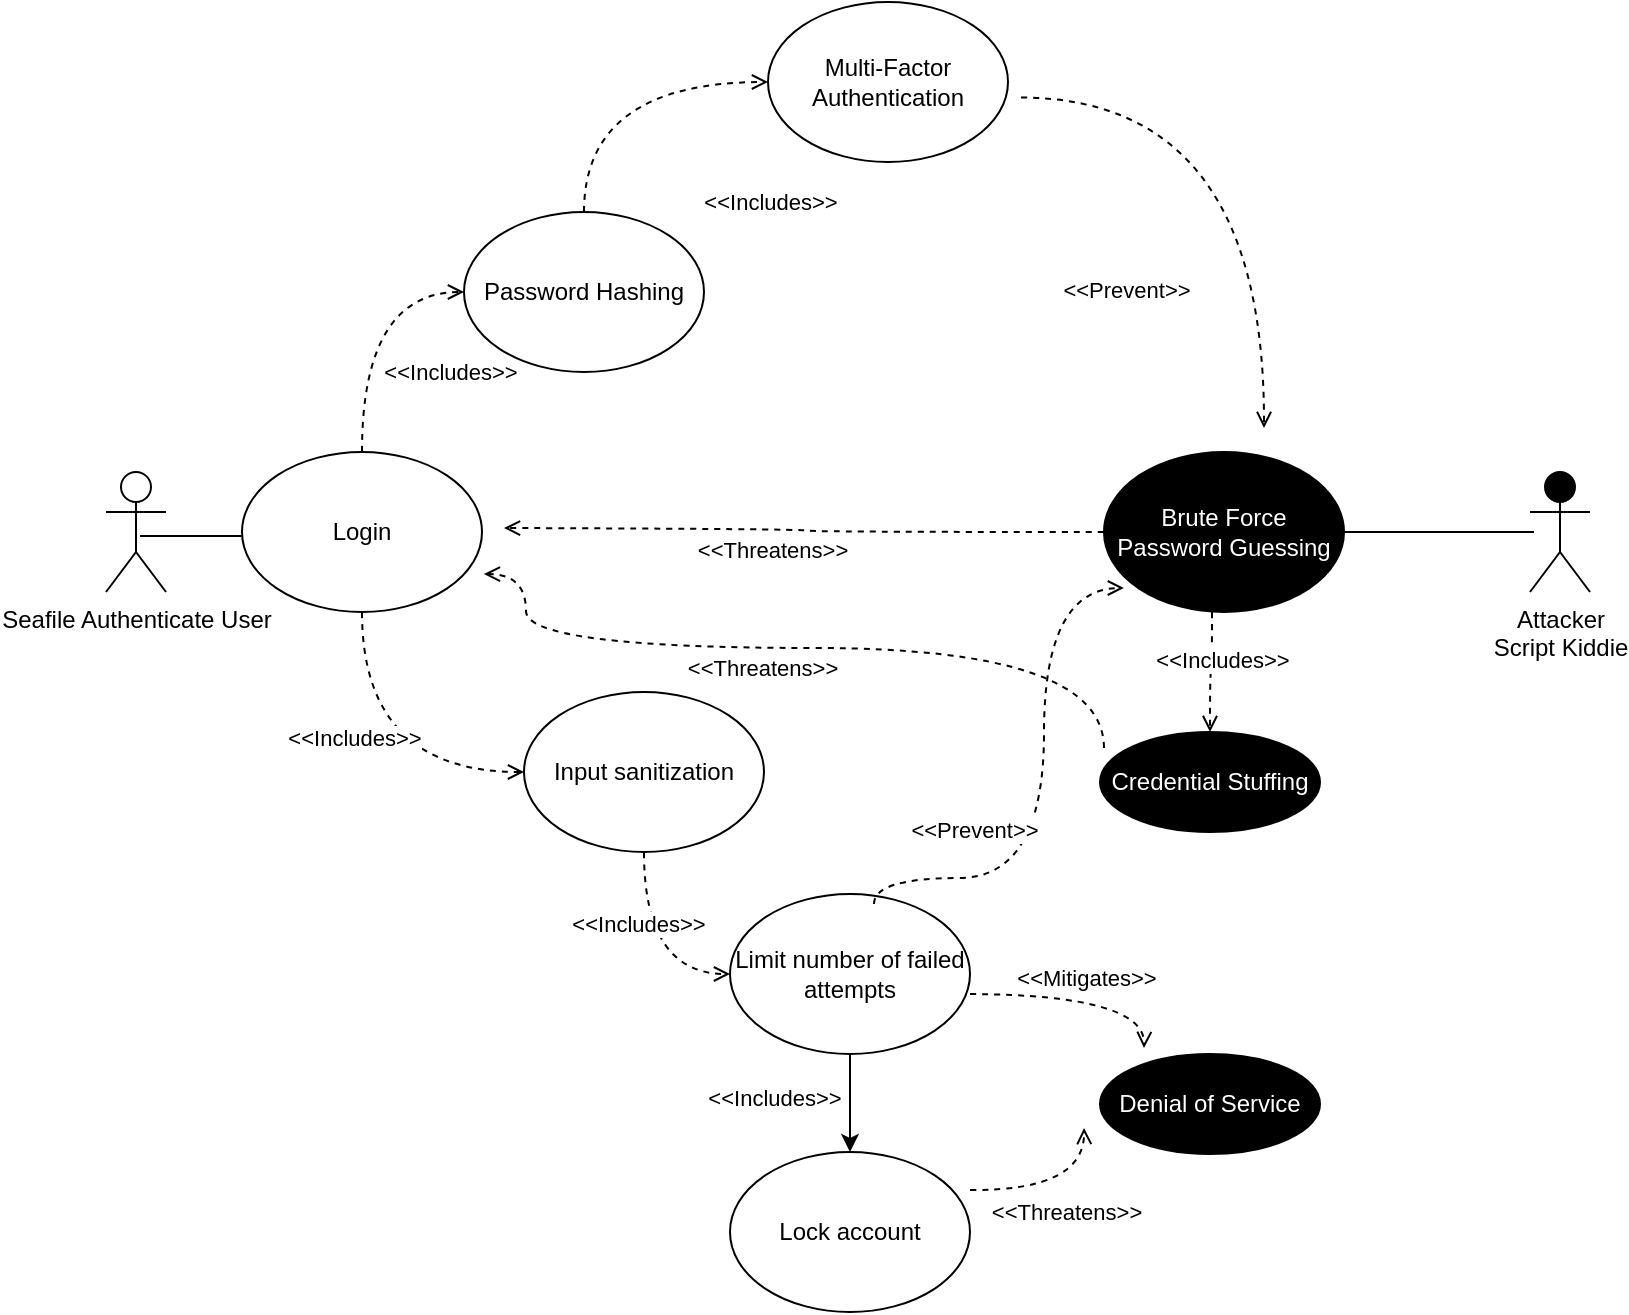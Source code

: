 <mxfile version="24.7.8">
  <diagram name="Page-1" id="ZHxqFs_-M1zIb9QFh14F">
    <mxGraphModel dx="925" dy="988" grid="1" gridSize="10" guides="1" tooltips="1" connect="1" arrows="1" fold="1" page="1" pageScale="1" pageWidth="850" pageHeight="1100" math="0" shadow="0">
      <root>
        <mxCell id="0" />
        <mxCell id="1" parent="0" />
        <mxCell id="82IaWrLot0reg9Y8uCq4-10" value="Seafile Authenticate User" style="shape=umlActor;verticalLabelPosition=bottom;verticalAlign=top;html=1;outlineConnect=0;fillColor=#FFFFFF;" vertex="1" parent="1">
          <mxGeometry x="71" y="272" width="30" height="60" as="geometry" />
        </mxCell>
        <mxCell id="82IaWrLot0reg9Y8uCq4-11" value="" style="endArrow=none;html=1;" edge="1" parent="1">
          <mxGeometry width="50" height="50" relative="1" as="geometry">
            <mxPoint x="88" y="304" as="sourcePoint" />
            <mxPoint x="178" y="304" as="targetPoint" />
          </mxGeometry>
        </mxCell>
        <mxCell id="82IaWrLot0reg9Y8uCq4-12" style="edgeStyle=orthogonalEdgeStyle;rounded=1;orthogonalLoop=1;jettySize=auto;html=1;entryX=0;entryY=0.5;entryDx=0;entryDy=0;dashed=1;strokeWidth=1;endFill=0;endArrow=open;curved=1;exitX=0.5;exitY=0;exitDx=0;exitDy=0;" edge="1" parent="1" source="82IaWrLot0reg9Y8uCq4-7" target="82IaWrLot0reg9Y8uCq4-17">
          <mxGeometry relative="1" as="geometry" />
        </mxCell>
        <mxCell id="82IaWrLot0reg9Y8uCq4-13" value="Login" style="ellipse;whiteSpace=wrap;html=1;fillColor=#FFFFFF;" vertex="1" parent="1">
          <mxGeometry x="139" y="262" width="120" height="80" as="geometry" />
        </mxCell>
        <mxCell id="82IaWrLot0reg9Y8uCq4-14" value="" style="edgeStyle=orthogonalEdgeStyle;rounded=0;orthogonalLoop=1;jettySize=auto;html=1;" edge="1" parent="1" source="82IaWrLot0reg9Y8uCq4-15" target="82IaWrLot0reg9Y8uCq4-25">
          <mxGeometry relative="1" as="geometry" />
        </mxCell>
        <mxCell id="82IaWrLot0reg9Y8uCq4-15" value="Limit number of failed attempts" style="ellipse;whiteSpace=wrap;html=1;fillColor=#FFFFFF;" vertex="1" parent="1">
          <mxGeometry x="383" y="483" width="120" height="80" as="geometry" />
        </mxCell>
        <mxCell id="82IaWrLot0reg9Y8uCq4-16" value="" style="endArrow=open;dashed=1;html=1;entryX=0;entryY=0.5;entryDx=0;entryDy=0;edgeStyle=orthogonalEdgeStyle;curved=1;endFill=0;strokeWidth=1;exitX=0.5;exitY=1;exitDx=0;exitDy=0;" edge="1" parent="1" source="82IaWrLot0reg9Y8uCq4-5" target="82IaWrLot0reg9Y8uCq4-15">
          <mxGeometry width="50" height="50" relative="1" as="geometry">
            <mxPoint x="220" y="432" as="sourcePoint" />
            <mxPoint x="210" y="412" as="targetPoint" />
          </mxGeometry>
        </mxCell>
        <mxCell id="82IaWrLot0reg9Y8uCq4-17" value="Multi-Factor Authentication" style="ellipse;whiteSpace=wrap;html=1;" vertex="1" parent="1">
          <mxGeometry x="402" y="37" width="120" height="80" as="geometry" />
        </mxCell>
        <mxCell id="82IaWrLot0reg9Y8uCq4-18" style="edgeStyle=orthogonalEdgeStyle;rounded=0;orthogonalLoop=1;jettySize=auto;html=1;entryX=1;entryY=0.5;entryDx=0;entryDy=0;endArrow=none;endFill=0;" edge="1" parent="1">
          <mxGeometry relative="1" as="geometry">
            <mxPoint x="685" y="302" as="targetPoint" />
            <mxPoint x="785" y="302" as="sourcePoint" />
          </mxGeometry>
        </mxCell>
        <mxCell id="82IaWrLot0reg9Y8uCq4-19" value="Attacker&lt;div&gt;Script Kiddie&lt;/div&gt;" style="shape=umlActor;verticalLabelPosition=bottom;verticalAlign=top;html=1;outlineConnect=0;fillColor=#000000;" vertex="1" parent="1">
          <mxGeometry x="783" y="272" width="30" height="60" as="geometry" />
        </mxCell>
        <mxCell id="82IaWrLot0reg9Y8uCq4-20" style="edgeStyle=orthogonalEdgeStyle;curved=1;rounded=0;orthogonalLoop=1;jettySize=auto;html=1;dashed=1;endArrow=open;endFill=0;strokeWidth=1;" edge="1" parent="1" source="82IaWrLot0reg9Y8uCq4-22">
          <mxGeometry relative="1" as="geometry">
            <mxPoint x="270" y="300" as="targetPoint" />
          </mxGeometry>
        </mxCell>
        <mxCell id="82IaWrLot0reg9Y8uCq4-21" value="&amp;lt;&amp;lt;Threatens&amp;gt;&amp;gt;" style="edgeLabel;html=1;align=center;verticalAlign=middle;resizable=0;points=[];" vertex="1" connectable="0" parent="82IaWrLot0reg9Y8uCq4-20">
          <mxGeometry x="0.114" y="1" relative="1" as="geometry">
            <mxPoint y="9" as="offset" />
          </mxGeometry>
        </mxCell>
        <mxCell id="82IaWrLot0reg9Y8uCq4-22" value="Brute Force&lt;div&gt;Password Guessing&lt;/div&gt;" style="ellipse;whiteSpace=wrap;html=1;fillColor=#000000;fontColor=#FFFFFF;" vertex="1" parent="1">
          <mxGeometry x="570" y="262" width="120" height="80" as="geometry" />
        </mxCell>
        <mxCell id="82IaWrLot0reg9Y8uCq4-25" value="Lock account" style="ellipse;whiteSpace=wrap;html=1;fillColor=#FFFFFF;" vertex="1" parent="1">
          <mxGeometry x="383" y="612" width="120" height="80" as="geometry" />
        </mxCell>
        <mxCell id="82IaWrLot0reg9Y8uCq4-26" value="&amp;lt;&amp;lt;Includes&amp;gt;&amp;gt;" style="edgeLabel;html=1;align=center;verticalAlign=middle;resizable=0;points=[];" vertex="1" connectable="0" parent="1">
          <mxGeometry x="240" y="225" as="geometry">
            <mxPoint x="3" y="-3" as="offset" />
          </mxGeometry>
        </mxCell>
        <mxCell id="82IaWrLot0reg9Y8uCq4-27" value="&lt;div&gt;&lt;br&gt;&lt;/div&gt;&lt;div&gt;&lt;br&gt;&lt;/div&gt;" style="edgeLabel;html=1;align=center;verticalAlign=middle;resizable=0;points=[];" vertex="1" connectable="0" parent="1">
          <mxGeometry x="550" y="502" as="geometry">
            <mxPoint x="-28" y="60" as="offset" />
          </mxGeometry>
        </mxCell>
        <mxCell id="82IaWrLot0reg9Y8uCq4-28" value="Credential Stuffing" style="ellipse;whiteSpace=wrap;html=1;fillColor=#000000;fontColor=#FFFFFF;" vertex="1" parent="1">
          <mxGeometry x="568" y="402" width="110" height="50" as="geometry" />
        </mxCell>
        <mxCell id="82IaWrLot0reg9Y8uCq4-29" value="" style="edgeStyle=orthogonalEdgeStyle;rounded=1;orthogonalLoop=1;jettySize=auto;html=1;entryX=0;entryY=0.5;entryDx=0;entryDy=0;dashed=1;strokeWidth=1;endFill=0;endArrow=open;curved=1;exitX=0.5;exitY=0;exitDx=0;exitDy=0;" edge="1" parent="1" source="82IaWrLot0reg9Y8uCq4-13" target="82IaWrLot0reg9Y8uCq4-7">
          <mxGeometry relative="1" as="geometry">
            <mxPoint x="300" y="262" as="sourcePoint" />
            <mxPoint x="440" y="172" as="targetPoint" />
          </mxGeometry>
        </mxCell>
        <mxCell id="82IaWrLot0reg9Y8uCq4-7" value="Password Hashing" style="ellipse;whiteSpace=wrap;html=1;" vertex="1" parent="1">
          <mxGeometry x="250" y="142" width="120" height="80" as="geometry" />
        </mxCell>
        <mxCell id="82IaWrLot0reg9Y8uCq4-30" value="" style="endArrow=open;dashed=1;html=1;entryX=0;entryY=0.5;entryDx=0;entryDy=0;edgeStyle=orthogonalEdgeStyle;curved=1;endFill=0;strokeWidth=1;exitX=0.5;exitY=1;exitDx=0;exitDy=0;" edge="1" parent="1" source="82IaWrLot0reg9Y8uCq4-13" target="82IaWrLot0reg9Y8uCq4-5">
          <mxGeometry width="50" height="50" relative="1" as="geometry">
            <mxPoint x="300" y="342" as="sourcePoint" />
            <mxPoint x="430" y="442" as="targetPoint" />
          </mxGeometry>
        </mxCell>
        <mxCell id="82IaWrLot0reg9Y8uCq4-5" value="Input sanitization" style="ellipse;whiteSpace=wrap;html=1;fillColor=#FFFFFF;" vertex="1" parent="1">
          <mxGeometry x="280" y="382" width="120" height="80" as="geometry" />
        </mxCell>
        <mxCell id="82IaWrLot0reg9Y8uCq4-33" value="&amp;lt;&amp;lt;Includes&amp;gt;&amp;gt;" style="edgeLabel;html=1;align=center;verticalAlign=middle;resizable=0;points=[];" vertex="1" connectable="0" parent="1">
          <mxGeometry x="400" y="140" as="geometry">
            <mxPoint x="3" y="-3" as="offset" />
          </mxGeometry>
        </mxCell>
        <mxCell id="82IaWrLot0reg9Y8uCq4-34" value="&amp;lt;&amp;lt;Prevent&amp;gt;&amp;gt;" style="edgeLabel;html=1;align=center;verticalAlign=middle;resizable=0;points=[];" vertex="1" connectable="0" parent="1">
          <mxGeometry x="579" y="182" as="geometry">
            <mxPoint x="2" y="-1" as="offset" />
          </mxGeometry>
        </mxCell>
        <mxCell id="82IaWrLot0reg9Y8uCq4-40" value="" style="endArrow=open;dashed=1;html=1;edgeStyle=orthogonalEdgeStyle;curved=1;endFill=0;strokeWidth=1;exitX=0.45;exitY=1;exitDx=0;exitDy=0;exitPerimeter=0;" edge="1" parent="1" source="82IaWrLot0reg9Y8uCq4-22" target="82IaWrLot0reg9Y8uCq4-28">
          <mxGeometry width="50" height="50" relative="1" as="geometry">
            <mxPoint x="653" y="371" as="sourcePoint" />
            <mxPoint x="620" y="450" as="targetPoint" />
          </mxGeometry>
        </mxCell>
        <mxCell id="82IaWrLot0reg9Y8uCq4-41" value="&amp;lt;&amp;lt;Includes&amp;gt;&amp;gt;" style="edgeLabel;html=1;align=center;verticalAlign=middle;resizable=0;points=[];" vertex="1" connectable="0" parent="1">
          <mxGeometry x="549" y="460" as="geometry">
            <mxPoint x="80" y="-94" as="offset" />
          </mxGeometry>
        </mxCell>
        <mxCell id="82IaWrLot0reg9Y8uCq4-42" style="edgeStyle=orthogonalEdgeStyle;rounded=1;orthogonalLoop=1;jettySize=auto;html=1;dashed=1;strokeWidth=1;endFill=0;endArrow=open;curved=1;exitX=0.5;exitY=0;exitDx=0;exitDy=0;" edge="1" parent="1">
          <mxGeometry relative="1" as="geometry">
            <mxPoint x="528.5" y="84.75" as="sourcePoint" />
            <mxPoint x="650" y="250" as="targetPoint" />
          </mxGeometry>
        </mxCell>
        <mxCell id="82IaWrLot0reg9Y8uCq4-43" value="Denial of Service" style="ellipse;whiteSpace=wrap;html=1;fillColor=#000000;fontColor=#FFFFFF;" vertex="1" parent="1">
          <mxGeometry x="568" y="563" width="110" height="50" as="geometry" />
        </mxCell>
        <mxCell id="82IaWrLot0reg9Y8uCq4-44" value="&amp;lt;&amp;lt;Threatens&amp;gt;&amp;gt;" style="edgeLabel;html=1;align=center;verticalAlign=middle;resizable=0;points=[];" vertex="1" connectable="0" parent="1">
          <mxGeometry x="550" y="640" as="geometry">
            <mxPoint x="1" y="2" as="offset" />
          </mxGeometry>
        </mxCell>
        <mxCell id="82IaWrLot0reg9Y8uCq4-45" value="" style="endArrow=open;dashed=1;html=1;edgeStyle=orthogonalEdgeStyle;curved=1;endFill=0;strokeWidth=1;exitX=0.5;exitY=1;exitDx=0;exitDy=0;" edge="1" parent="1">
          <mxGeometry width="50" height="50" relative="1" as="geometry">
            <mxPoint x="503" y="631" as="sourcePoint" />
            <mxPoint x="560" y="600" as="targetPoint" />
          </mxGeometry>
        </mxCell>
        <mxCell id="82IaWrLot0reg9Y8uCq4-46" value="" style="endArrow=open;dashed=1;html=1;edgeStyle=orthogonalEdgeStyle;curved=1;endFill=0;strokeWidth=1;exitX=0.5;exitY=1;exitDx=0;exitDy=0;" edge="1" parent="1">
          <mxGeometry width="50" height="50" relative="1" as="geometry">
            <mxPoint x="503" y="533" as="sourcePoint" />
            <mxPoint x="590" y="560" as="targetPoint" />
          </mxGeometry>
        </mxCell>
        <mxCell id="82IaWrLot0reg9Y8uCq4-47" value="&amp;lt;&amp;lt;Mitigates&amp;gt;&amp;gt;" style="edgeLabel;html=1;align=center;verticalAlign=middle;resizable=0;points=[];" vertex="1" connectable="0" parent="1">
          <mxGeometry x="560" y="523" as="geometry">
            <mxPoint x="1" y="2" as="offset" />
          </mxGeometry>
        </mxCell>
        <mxCell id="82IaWrLot0reg9Y8uCq4-48" style="edgeStyle=orthogonalEdgeStyle;curved=1;rounded=0;orthogonalLoop=1;jettySize=auto;html=1;dashed=1;endArrow=open;endFill=0;strokeWidth=1;exitX=0.018;exitY=0.16;exitDx=0;exitDy=0;exitPerimeter=0;entryX=1.008;entryY=0.763;entryDx=0;entryDy=0;entryPerimeter=0;" edge="1" parent="1" source="82IaWrLot0reg9Y8uCq4-28" target="82IaWrLot0reg9Y8uCq4-13">
          <mxGeometry relative="1" as="geometry">
            <mxPoint x="280" y="310" as="targetPoint" />
            <mxPoint x="580" y="312" as="sourcePoint" />
            <Array as="points">
              <mxPoint x="570" y="360" />
              <mxPoint x="281" y="360" />
              <mxPoint x="281" y="323" />
            </Array>
          </mxGeometry>
        </mxCell>
        <mxCell id="82IaWrLot0reg9Y8uCq4-49" value="&amp;lt;&amp;lt;Threatens&amp;gt;&amp;gt;" style="edgeLabel;html=1;align=center;verticalAlign=middle;resizable=0;points=[];" vertex="1" connectable="0" parent="82IaWrLot0reg9Y8uCq4-48">
          <mxGeometry x="0.114" y="1" relative="1" as="geometry">
            <mxPoint y="9" as="offset" />
          </mxGeometry>
        </mxCell>
        <mxCell id="82IaWrLot0reg9Y8uCq4-50" style="edgeStyle=orthogonalEdgeStyle;rounded=1;orthogonalLoop=1;jettySize=auto;html=1;dashed=1;strokeWidth=1;endFill=0;endArrow=open;curved=1;exitX=0.6;exitY=0.063;exitDx=0;exitDy=0;entryX=0.083;entryY=0.85;entryDx=0;entryDy=0;entryPerimeter=0;exitPerimeter=0;" edge="1" parent="1" source="82IaWrLot0reg9Y8uCq4-15" target="82IaWrLot0reg9Y8uCq4-22">
          <mxGeometry relative="1" as="geometry">
            <mxPoint x="446" y="474.75" as="sourcePoint" />
            <mxPoint x="560" y="330" as="targetPoint" />
            <Array as="points">
              <mxPoint x="455" y="475" />
              <mxPoint x="540" y="475" />
              <mxPoint x="540" y="330" />
            </Array>
          </mxGeometry>
        </mxCell>
        <mxCell id="82IaWrLot0reg9Y8uCq4-51" value="&amp;lt;&amp;lt;Prevent&amp;gt;&amp;gt;" style="edgeLabel;html=1;align=center;verticalAlign=middle;resizable=0;points=[];" vertex="1" connectable="0" parent="1">
          <mxGeometry x="503" y="452" as="geometry">
            <mxPoint x="2" y="-1" as="offset" />
          </mxGeometry>
        </mxCell>
        <mxCell id="82IaWrLot0reg9Y8uCq4-52" value="&amp;lt;&amp;lt;Includes&amp;gt;&amp;gt;" style="edgeLabel;html=1;align=center;verticalAlign=middle;resizable=0;points=[];" vertex="1" connectable="0" parent="1">
          <mxGeometry x="402" y="588" as="geometry">
            <mxPoint x="3" y="-3" as="offset" />
          </mxGeometry>
        </mxCell>
        <mxCell id="82IaWrLot0reg9Y8uCq4-53" value="&amp;lt;&amp;lt;Includes&amp;gt;&amp;gt;" style="edgeLabel;html=1;align=center;verticalAlign=middle;resizable=0;points=[];" vertex="1" connectable="0" parent="1">
          <mxGeometry x="412" y="598" as="geometry">
            <mxPoint x="-217" y="-193" as="offset" />
          </mxGeometry>
        </mxCell>
        <mxCell id="82IaWrLot0reg9Y8uCq4-54" value="&amp;lt;&amp;lt;Includes&amp;gt;&amp;gt;" style="edgeLabel;html=1;align=center;verticalAlign=middle;resizable=0;points=[];" vertex="1" connectable="0" parent="1">
          <mxGeometry x="422" y="608" as="geometry">
            <mxPoint x="-85" y="-110" as="offset" />
          </mxGeometry>
        </mxCell>
      </root>
    </mxGraphModel>
  </diagram>
</mxfile>
